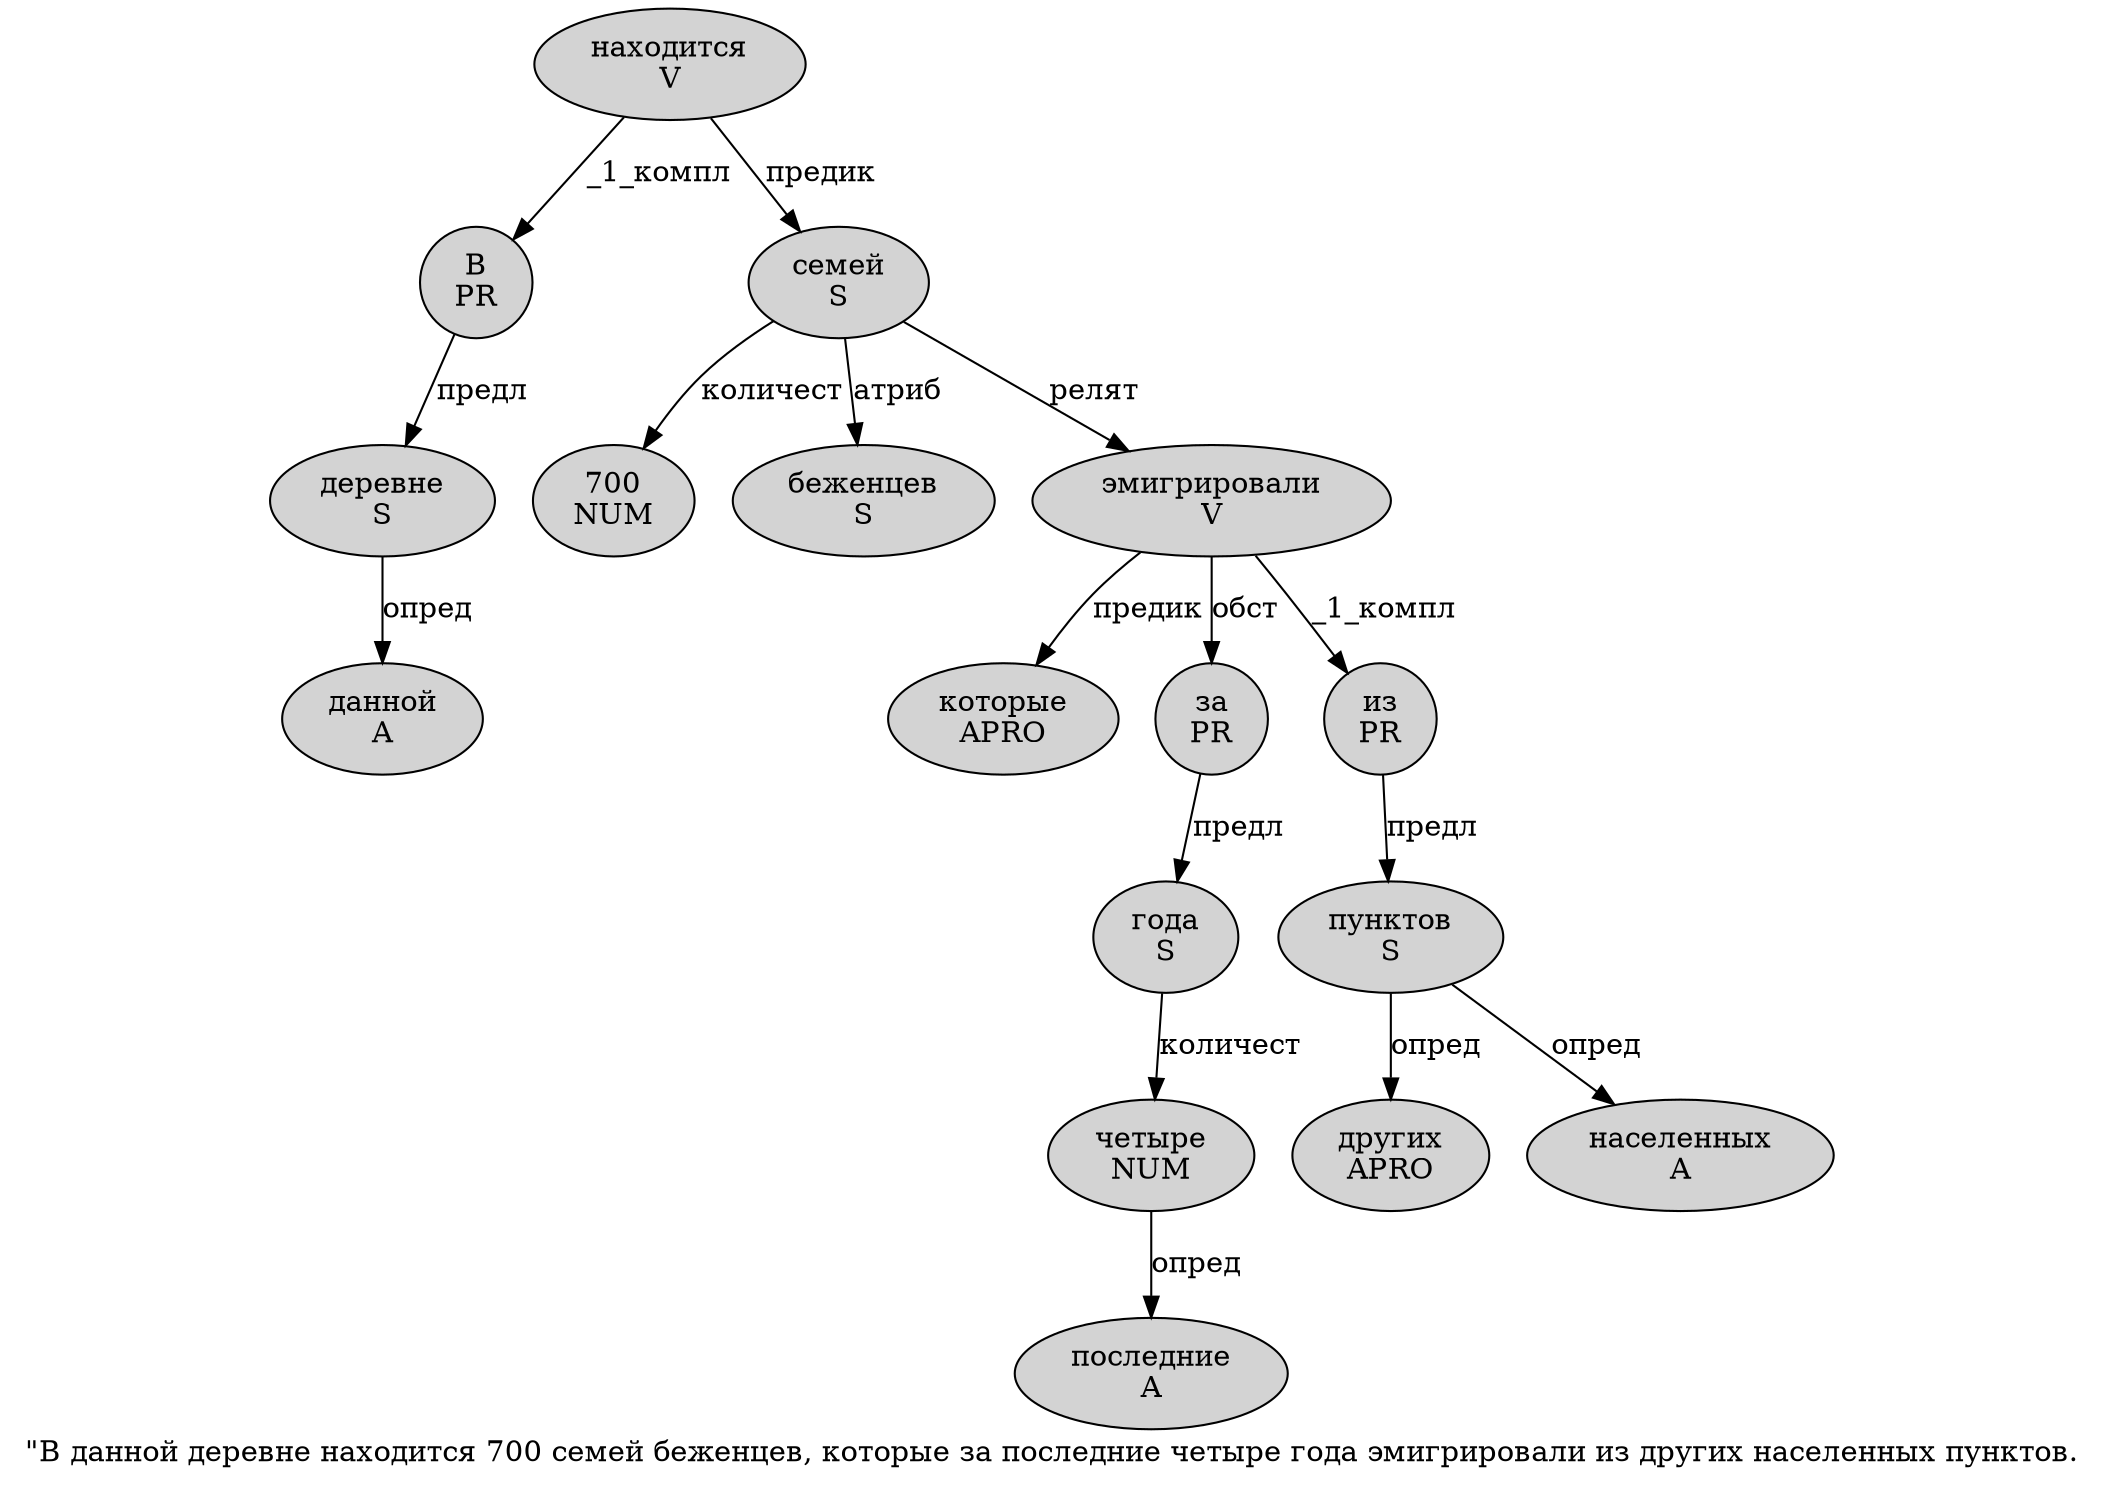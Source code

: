 digraph SENTENCE_1290 {
	graph [label="\"В данной деревне находится 700 семей беженцев, которые за последние четыре года эмигрировали из других населенных пунктов."]
	node [style=filled]
		1 [label="В
PR" color="" fillcolor=lightgray penwidth=1 shape=ellipse]
		2 [label="данной
A" color="" fillcolor=lightgray penwidth=1 shape=ellipse]
		3 [label="деревне
S" color="" fillcolor=lightgray penwidth=1 shape=ellipse]
		4 [label="находится
V" color="" fillcolor=lightgray penwidth=1 shape=ellipse]
		5 [label="700
NUM" color="" fillcolor=lightgray penwidth=1 shape=ellipse]
		6 [label="семей
S" color="" fillcolor=lightgray penwidth=1 shape=ellipse]
		7 [label="беженцев
S" color="" fillcolor=lightgray penwidth=1 shape=ellipse]
		9 [label="которые
APRO" color="" fillcolor=lightgray penwidth=1 shape=ellipse]
		10 [label="за
PR" color="" fillcolor=lightgray penwidth=1 shape=ellipse]
		11 [label="последние
A" color="" fillcolor=lightgray penwidth=1 shape=ellipse]
		12 [label="четыре
NUM" color="" fillcolor=lightgray penwidth=1 shape=ellipse]
		13 [label="года
S" color="" fillcolor=lightgray penwidth=1 shape=ellipse]
		14 [label="эмигрировали
V" color="" fillcolor=lightgray penwidth=1 shape=ellipse]
		15 [label="из
PR" color="" fillcolor=lightgray penwidth=1 shape=ellipse]
		16 [label="других
APRO" color="" fillcolor=lightgray penwidth=1 shape=ellipse]
		17 [label="населенных
A" color="" fillcolor=lightgray penwidth=1 shape=ellipse]
		18 [label="пунктов
S" color="" fillcolor=lightgray penwidth=1 shape=ellipse]
			15 -> 18 [label="предл"]
			6 -> 5 [label="количест"]
			6 -> 7 [label="атриб"]
			6 -> 14 [label="релят"]
			4 -> 1 [label="_1_компл"]
			4 -> 6 [label="предик"]
			10 -> 13 [label="предл"]
			12 -> 11 [label="опред"]
			18 -> 16 [label="опред"]
			18 -> 17 [label="опред"]
			1 -> 3 [label="предл"]
			3 -> 2 [label="опред"]
			14 -> 9 [label="предик"]
			14 -> 10 [label="обст"]
			14 -> 15 [label="_1_компл"]
			13 -> 12 [label="количест"]
}